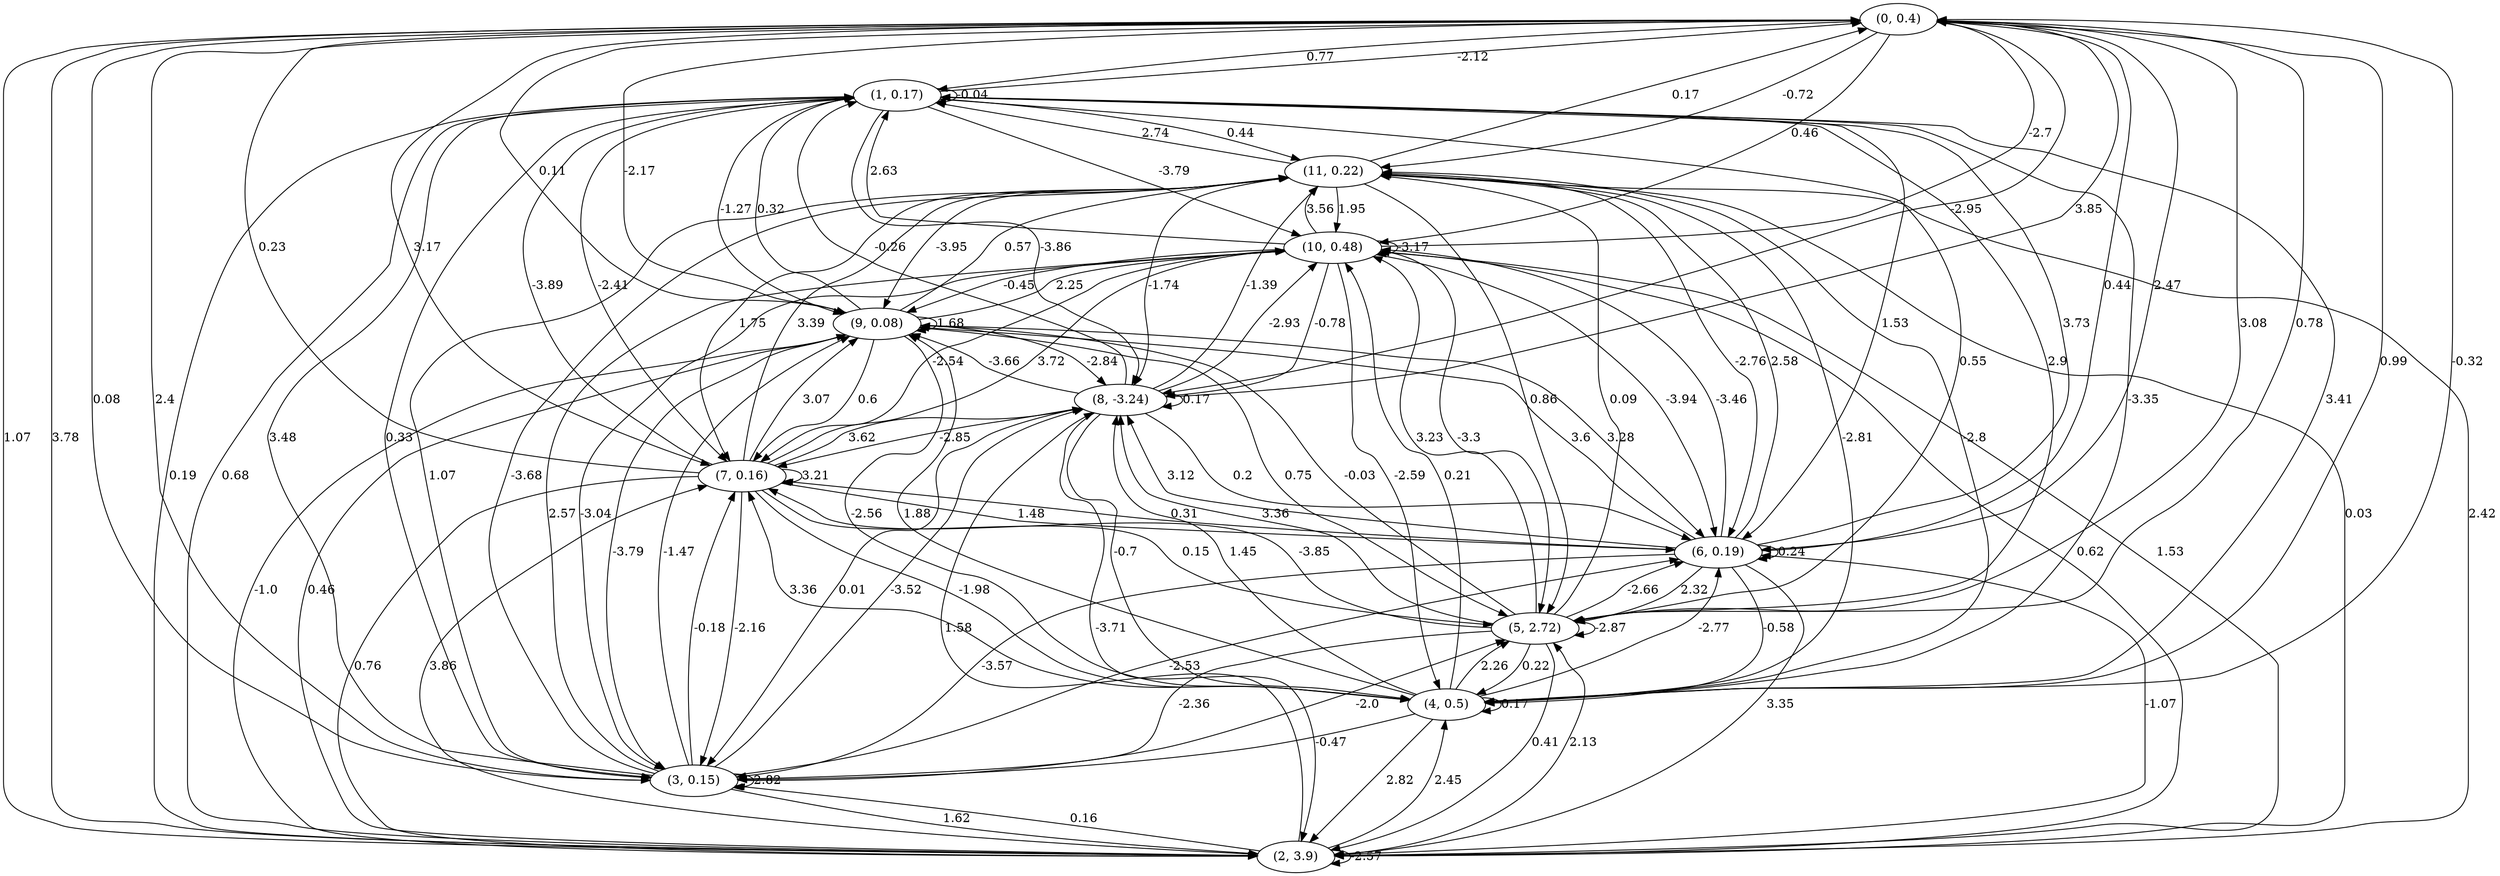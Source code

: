 digraph {
    0 [ label = "(0, 0.4)" ]
    1 [ label = "(1, 0.17)" ]
    2 [ label = "(2, 3.9)" ]
    3 [ label = "(3, 0.15)" ]
    4 [ label = "(4, 0.5)" ]
    5 [ label = "(5, 2.72)" ]
    6 [ label = "(6, 0.19)" ]
    7 [ label = "(7, 0.16)" ]
    8 [ label = "(8, -3.24)" ]
    9 [ label = "(9, 0.08)" ]
    10 [ label = "(10, 0.48)" ]
    11 [ label = "(11, 0.22)" ]
    1 -> 1 [ label = "-0.04" ]
    2 -> 2 [ label = "-2.57" ]
    3 -> 3 [ label = "2.82" ]
    4 -> 4 [ label = "0.17" ]
    5 -> 5 [ label = "-2.87" ]
    6 -> 6 [ label = "0.24" ]
    7 -> 7 [ label = "3.21" ]
    8 -> 8 [ label = "0.17" ]
    9 -> 9 [ label = "1.68" ]
    10 -> 10 [ label = "-3.17" ]
    1 -> 0 [ label = "-2.12" ]
    2 -> 0 [ label = "3.78" ]
    3 -> 0 [ label = "2.4" ]
    4 -> 0 [ label = "-0.32" ]
    5 -> 0 [ label = "0.78" ]
    6 -> 0 [ label = "0.44" ]
    7 -> 0 [ label = "0.23" ]
    8 -> 0 [ label = "3.85" ]
    9 -> 0 [ label = "0.11" ]
    10 -> 0 [ label = "-2.7" ]
    11 -> 0 [ label = "0.17" ]
    0 -> 1 [ label = "0.77" ]
    2 -> 1 [ label = "0.68" ]
    3 -> 1 [ label = "3.48" ]
    4 -> 1 [ label = "3.41" ]
    5 -> 1 [ label = "2.9" ]
    6 -> 1 [ label = "3.73" ]
    7 -> 1 [ label = "-3.89" ]
    8 -> 1 [ label = "-0.26" ]
    9 -> 1 [ label = "0.32" ]
    10 -> 1 [ label = "2.63" ]
    11 -> 1 [ label = "2.74" ]
    0 -> 2 [ label = "1.07" ]
    1 -> 2 [ label = "0.19" ]
    3 -> 2 [ label = "1.62" ]
    4 -> 2 [ label = "2.82" ]
    5 -> 2 [ label = "0.41" ]
    6 -> 2 [ label = "3.35" ]
    7 -> 2 [ label = "0.76" ]
    8 -> 2 [ label = "-3.71" ]
    9 -> 2 [ label = "-1.0" ]
    10 -> 2 [ label = "0.62" ]
    11 -> 2 [ label = "2.42" ]
    0 -> 3 [ label = "0.08" ]
    1 -> 3 [ label = "0.33" ]
    2 -> 3 [ label = "0.16" ]
    4 -> 3 [ label = "-0.47" ]
    5 -> 3 [ label = "-2.36" ]
    6 -> 3 [ label = "-3.57" ]
    7 -> 3 [ label = "-2.16" ]
    8 -> 3 [ label = "0.01" ]
    9 -> 3 [ label = "-3.79" ]
    10 -> 3 [ label = "-3.04" ]
    11 -> 3 [ label = "1.07" ]
    0 -> 4 [ label = "0.99" ]
    1 -> 4 [ label = "-3.35" ]
    2 -> 4 [ label = "2.45" ]
    5 -> 4 [ label = "0.22" ]
    6 -> 4 [ label = "-0.58" ]
    7 -> 4 [ label = "-1.98" ]
    8 -> 4 [ label = "-0.7" ]
    9 -> 4 [ label = "-2.56" ]
    10 -> 4 [ label = "-2.59" ]
    11 -> 4 [ label = "-2.81" ]
    0 -> 5 [ label = "3.08" ]
    1 -> 5 [ label = "0.55" ]
    2 -> 5 [ label = "2.13" ]
    3 -> 5 [ label = "-2.0" ]
    4 -> 5 [ label = "2.26" ]
    6 -> 5 [ label = "2.32" ]
    7 -> 5 [ label = "0.15" ]
    9 -> 5 [ label = "0.75" ]
    10 -> 5 [ label = "-3.3" ]
    11 -> 5 [ label = "0.86" ]
    0 -> 6 [ label = "2.47" ]
    1 -> 6 [ label = "1.53" ]
    2 -> 6 [ label = "-1.07" ]
    3 -> 6 [ label = "-2.53" ]
    4 -> 6 [ label = "-2.77" ]
    5 -> 6 [ label = "-2.66" ]
    7 -> 6 [ label = "1.48" ]
    8 -> 6 [ label = "0.2" ]
    9 -> 6 [ label = "3.28" ]
    10 -> 6 [ label = "-3.94" ]
    11 -> 6 [ label = "-2.76" ]
    0 -> 7 [ label = "3.17" ]
    1 -> 7 [ label = "-2.41" ]
    2 -> 7 [ label = "3.86" ]
    3 -> 7 [ label = "-0.18" ]
    4 -> 7 [ label = "3.36" ]
    5 -> 7 [ label = "-3.85" ]
    6 -> 7 [ label = "0.31" ]
    8 -> 7 [ label = "-2.85" ]
    9 -> 7 [ label = "0.6" ]
    10 -> 7 [ label = "-2.54" ]
    11 -> 7 [ label = "1.75" ]
    0 -> 8 [ label = "-2.95" ]
    1 -> 8 [ label = "-3.86" ]
    2 -> 8 [ label = "1.58" ]
    3 -> 8 [ label = "-3.52" ]
    4 -> 8 [ label = "1.45" ]
    5 -> 8 [ label = "3.36" ]
    6 -> 8 [ label = "3.12" ]
    7 -> 8 [ label = "3.62" ]
    9 -> 8 [ label = "-2.84" ]
    10 -> 8 [ label = "-0.78" ]
    11 -> 8 [ label = "-1.74" ]
    0 -> 9 [ label = "-2.17" ]
    1 -> 9 [ label = "-1.27" ]
    2 -> 9 [ label = "0.46" ]
    3 -> 9 [ label = "-1.47" ]
    4 -> 9 [ label = "1.88" ]
    5 -> 9 [ label = "-0.03" ]
    6 -> 9 [ label = "3.6" ]
    7 -> 9 [ label = "3.07" ]
    8 -> 9 [ label = "-3.66" ]
    10 -> 9 [ label = "-0.45" ]
    11 -> 9 [ label = "-3.95" ]
    0 -> 10 [ label = "0.46" ]
    1 -> 10 [ label = "-3.79" ]
    2 -> 10 [ label = "1.53" ]
    3 -> 10 [ label = "2.57" ]
    4 -> 10 [ label = "0.21" ]
    5 -> 10 [ label = "3.23" ]
    6 -> 10 [ label = "-3.46" ]
    7 -> 10 [ label = "3.72" ]
    8 -> 10 [ label = "-2.93" ]
    9 -> 10 [ label = "2.25" ]
    11 -> 10 [ label = "1.95" ]
    0 -> 11 [ label = "-0.72" ]
    1 -> 11 [ label = "0.44" ]
    2 -> 11 [ label = "0.03" ]
    3 -> 11 [ label = "-3.68" ]
    4 -> 11 [ label = "-2.8" ]
    5 -> 11 [ label = "0.09" ]
    6 -> 11 [ label = "2.58" ]
    7 -> 11 [ label = "3.39" ]
    8 -> 11 [ label = "-1.39" ]
    9 -> 11 [ label = "0.57" ]
    10 -> 11 [ label = "3.56" ]
}

